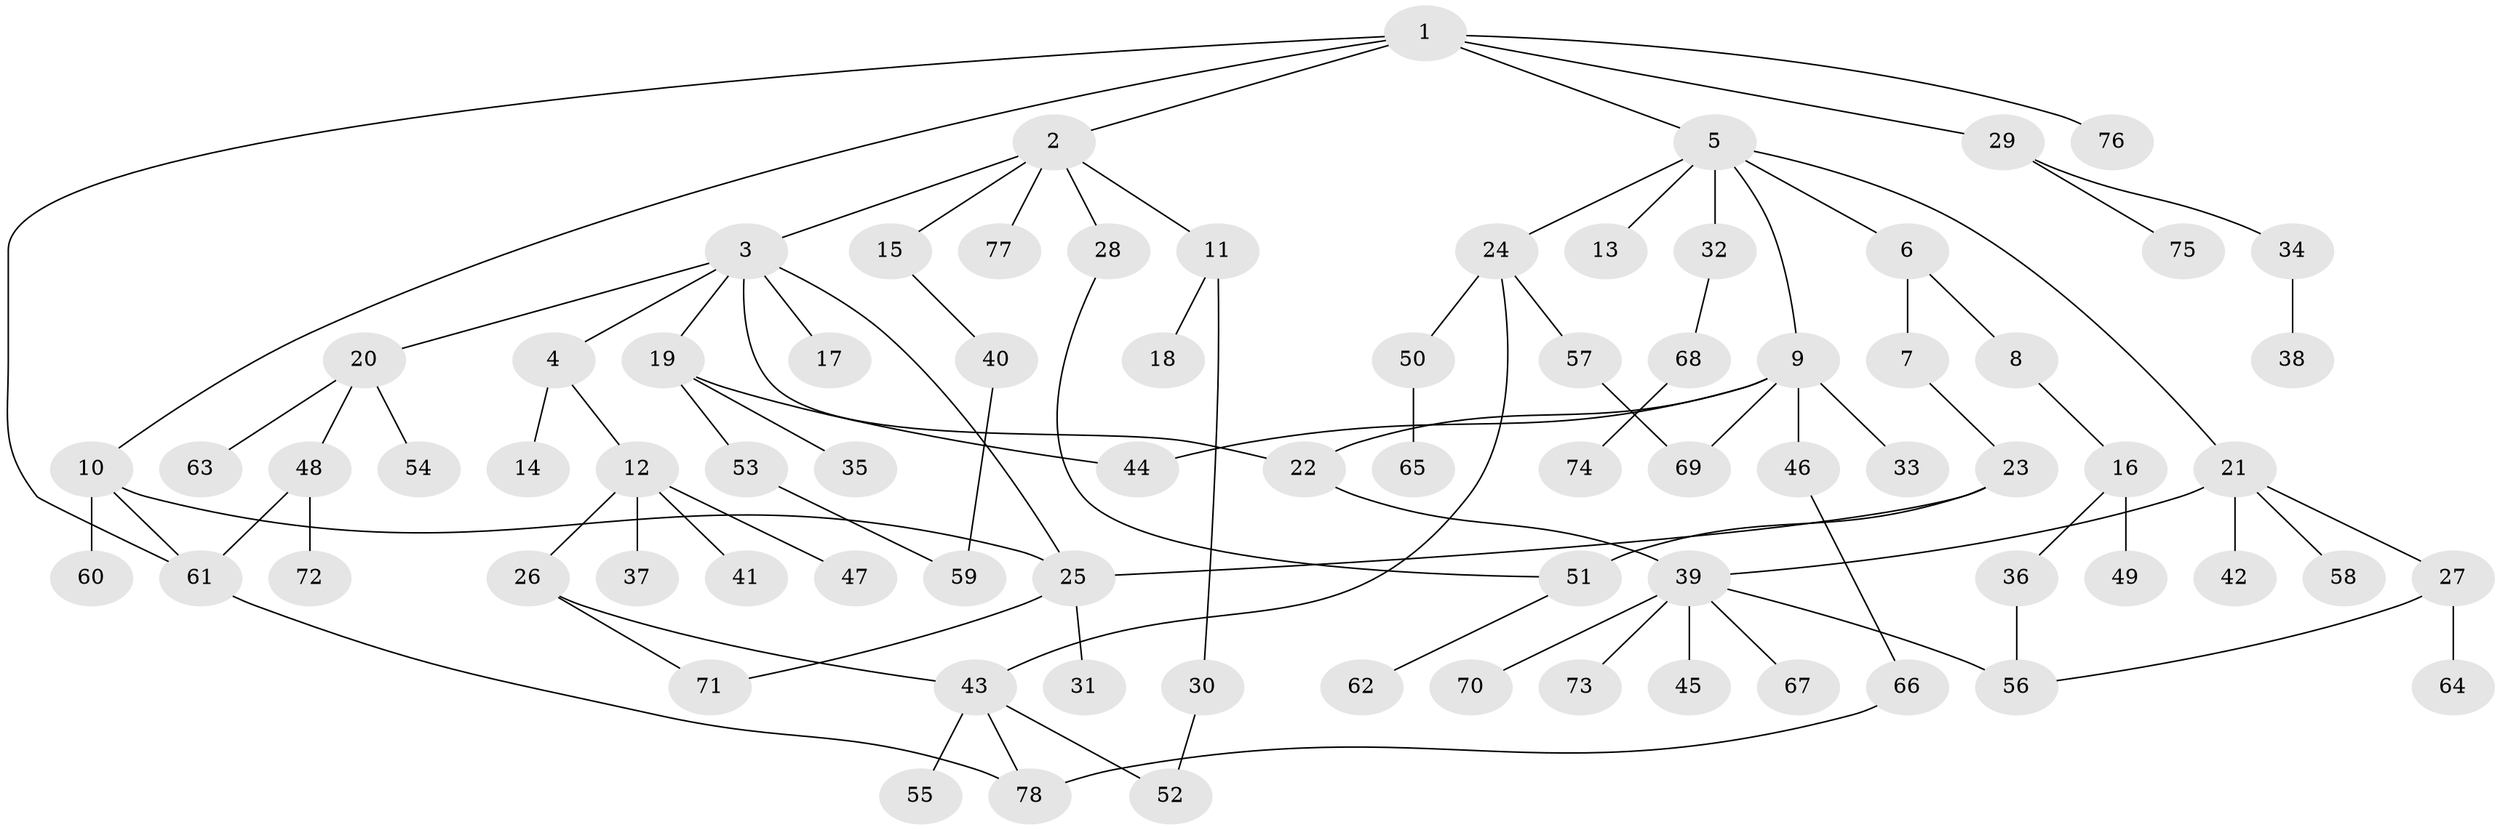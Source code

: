 // Generated by graph-tools (version 1.1) at 2025/13/03/09/25 04:13:39]
// undirected, 78 vertices, 94 edges
graph export_dot {
graph [start="1"]
  node [color=gray90,style=filled];
  1;
  2;
  3;
  4;
  5;
  6;
  7;
  8;
  9;
  10;
  11;
  12;
  13;
  14;
  15;
  16;
  17;
  18;
  19;
  20;
  21;
  22;
  23;
  24;
  25;
  26;
  27;
  28;
  29;
  30;
  31;
  32;
  33;
  34;
  35;
  36;
  37;
  38;
  39;
  40;
  41;
  42;
  43;
  44;
  45;
  46;
  47;
  48;
  49;
  50;
  51;
  52;
  53;
  54;
  55;
  56;
  57;
  58;
  59;
  60;
  61;
  62;
  63;
  64;
  65;
  66;
  67;
  68;
  69;
  70;
  71;
  72;
  73;
  74;
  75;
  76;
  77;
  78;
  1 -- 2;
  1 -- 5;
  1 -- 10;
  1 -- 29;
  1 -- 61;
  1 -- 76;
  2 -- 3;
  2 -- 11;
  2 -- 15;
  2 -- 28;
  2 -- 77;
  3 -- 4;
  3 -- 17;
  3 -- 19;
  3 -- 20;
  3 -- 22;
  3 -- 25;
  4 -- 12;
  4 -- 14;
  5 -- 6;
  5 -- 9;
  5 -- 13;
  5 -- 21;
  5 -- 24;
  5 -- 32;
  6 -- 7;
  6 -- 8;
  7 -- 23;
  8 -- 16;
  9 -- 33;
  9 -- 46;
  9 -- 69;
  9 -- 44;
  9 -- 22;
  10 -- 25;
  10 -- 60;
  10 -- 61;
  11 -- 18;
  11 -- 30;
  12 -- 26;
  12 -- 37;
  12 -- 41;
  12 -- 47;
  15 -- 40;
  16 -- 36;
  16 -- 49;
  19 -- 35;
  19 -- 44;
  19 -- 53;
  20 -- 48;
  20 -- 54;
  20 -- 63;
  21 -- 27;
  21 -- 39;
  21 -- 42;
  21 -- 58;
  22 -- 39;
  23 -- 51;
  23 -- 25;
  24 -- 50;
  24 -- 57;
  24 -- 43;
  25 -- 31;
  25 -- 71;
  26 -- 43;
  26 -- 71;
  27 -- 64;
  27 -- 56;
  28 -- 51;
  29 -- 34;
  29 -- 75;
  30 -- 52;
  32 -- 68;
  34 -- 38;
  36 -- 56;
  39 -- 45;
  39 -- 67;
  39 -- 70;
  39 -- 73;
  39 -- 56;
  40 -- 59;
  43 -- 52;
  43 -- 55;
  43 -- 78;
  46 -- 66;
  48 -- 72;
  48 -- 61;
  50 -- 65;
  51 -- 62;
  53 -- 59;
  57 -- 69;
  61 -- 78;
  66 -- 78;
  68 -- 74;
}
